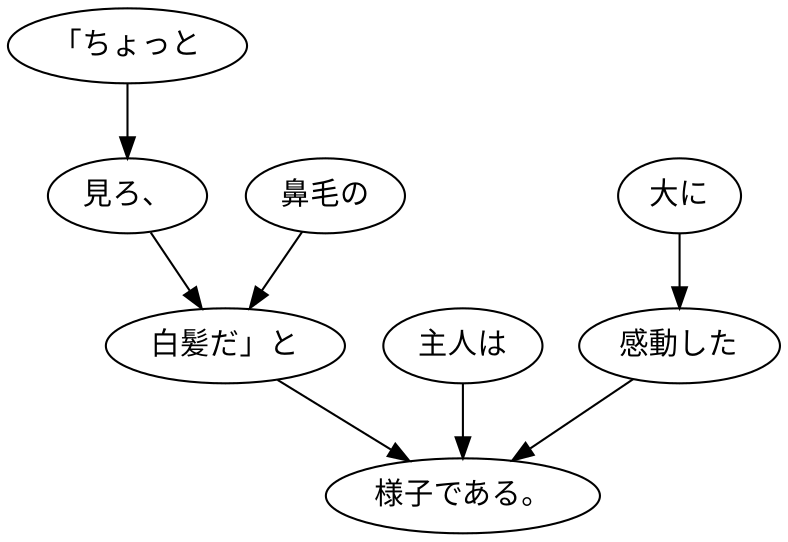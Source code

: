 digraph graph1366 {
	node0 [label="「ちょっと"];
	node1 [label="見ろ、"];
	node2 [label="鼻毛の"];
	node3 [label="白髪だ」と"];
	node4 [label="主人は"];
	node5 [label="大に"];
	node6 [label="感動した"];
	node7 [label="様子である。"];
	node0 -> node1;
	node1 -> node3;
	node2 -> node3;
	node3 -> node7;
	node4 -> node7;
	node5 -> node6;
	node6 -> node7;
}
